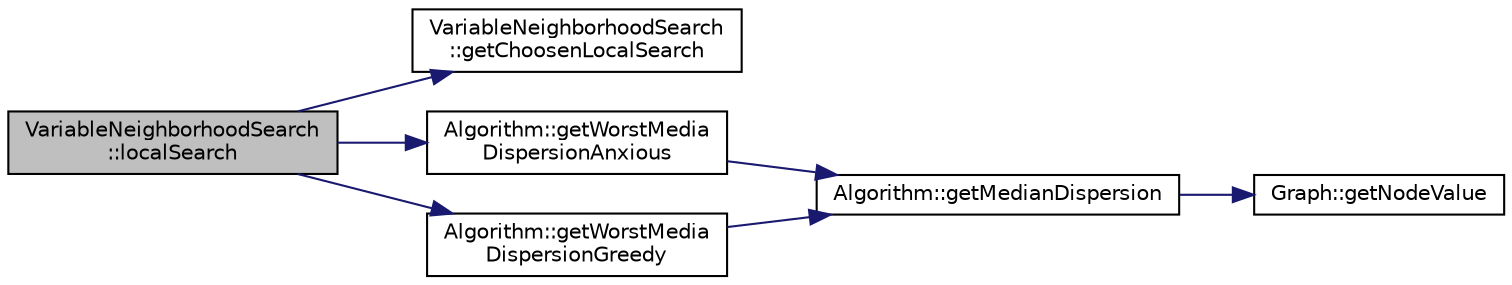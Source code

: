 digraph "VariableNeighborhoodSearch::localSearch"
{
 // LATEX_PDF_SIZE
  edge [fontname="Helvetica",fontsize="10",labelfontname="Helvetica",labelfontsize="10"];
  node [fontname="Helvetica",fontsize="10",shape=record];
  rankdir="LR";
  Node1 [label="VariableNeighborhoodSearch\l::localSearch",height=0.2,width=0.4,color="black", fillcolor="grey75", style="filled", fontcolor="black",tooltip="Representa la búsqueda local greedy."];
  Node1 -> Node2 [color="midnightblue",fontsize="10",style="solid",fontname="Helvetica"];
  Node2 [label="VariableNeighborhoodSearch\l::getChoosenLocalSearch",height=0.2,width=0.4,color="black", fillcolor="white", style="filled",URL="$class_variable_neighborhood_search.html#ac4d34acb040a0a72440f7065d453b1b5",tooltip="Devuelve la búsqueda local que se ha seleccionado."];
  Node1 -> Node3 [color="midnightblue",fontsize="10",style="solid",fontname="Helvetica"];
  Node3 [label="Algorithm::getWorstMedia\lDispersionAnxious",height=0.2,width=0.4,color="black", fillcolor="white", style="filled",URL="$class_algorithm.html#a9ba2b3302571277bac3eeb1070cf3cb2",tooltip="Esta funcion se va a encargar de devolver el valor peor de la dispersión media, se aplica de forma an..."];
  Node3 -> Node4 [color="midnightblue",fontsize="10",style="solid",fontname="Helvetica"];
  Node4 [label="Algorithm::getMedianDispersion",height=0.2,width=0.4,color="black", fillcolor="white", style="filled",URL="$class_algorithm.html#a675939191b1136107cd43634d6c9df18",tooltip="Este método se encarga de determinar la dispersión media, que se define por: Σi,j∈S d(i,..."];
  Node4 -> Node5 [color="midnightblue",fontsize="10",style="solid",fontname="Helvetica"];
  Node5 [label="Graph::getNodeValue",height=0.2,width=0.4,color="black", fillcolor="white", style="filled",URL="$class_graph.html#ae20c9adb9e7aa7773656d6d6fbdaa5e1",tooltip="Se encarga de devolver el valor de la distancia que hay entre el nodo position."];
  Node1 -> Node6 [color="midnightblue",fontsize="10",style="solid",fontname="Helvetica"];
  Node6 [label="Algorithm::getWorstMedia\lDispersionGreedy",height=0.2,width=0.4,color="black", fillcolor="white", style="filled",URL="$class_algorithm.html#a94433d3be0e1f212f4fb5ea6a360d528",tooltip="Esta funcion se va a encargar de devolver el valor peor de la dispersión media, se aplica de forma gr..."];
  Node6 -> Node4 [color="midnightblue",fontsize="10",style="solid",fontname="Helvetica"];
}
